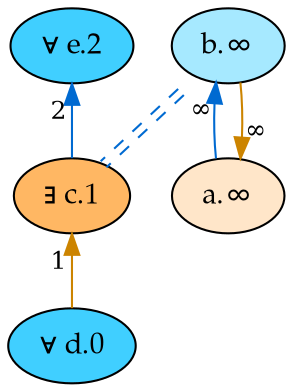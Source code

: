 digraph {
    rankdir="TB"
    node [style=filled fontname="Palatino" fontsize=14]
    node [fillcolor="#40cfff"]
    "d" [label="∀ d.0"]
    "e" [label="∀ e.2"]
    node [fillcolor="#a6e9ff"]
    "b" [label="b.∞"]
    node [fillcolor="#ffb763"]
    "c" [label="∃ c.1"]
    node [fillcolor="#ffe6c9"]
    "a" [label="a.∞"]
    edge[labeldistance=1.5 fontsize=12]
    edge [color="#cc8400" style="solid" dir="back" taillabel="∞"]
           "a" -> "b" 
    edge [color="#006ad1" style="solid" dir="back" taillabel="∞"]
           "b" -> "a" 
    edge [color="#cc8400" style="solid" dir="back" taillabel="1"]
           "c" -> "d" 
    edge [color="#006ad1" style="solid" dir="back" taillabel="2"]
           "e" -> "c" 
    edge [color="#006ad1:invis:#006ad1" style="dashed" dir="back" taillabel="" constraint=false]
           "b" -> "c" 
    {rank = max d}
    {rank = min e}
}
